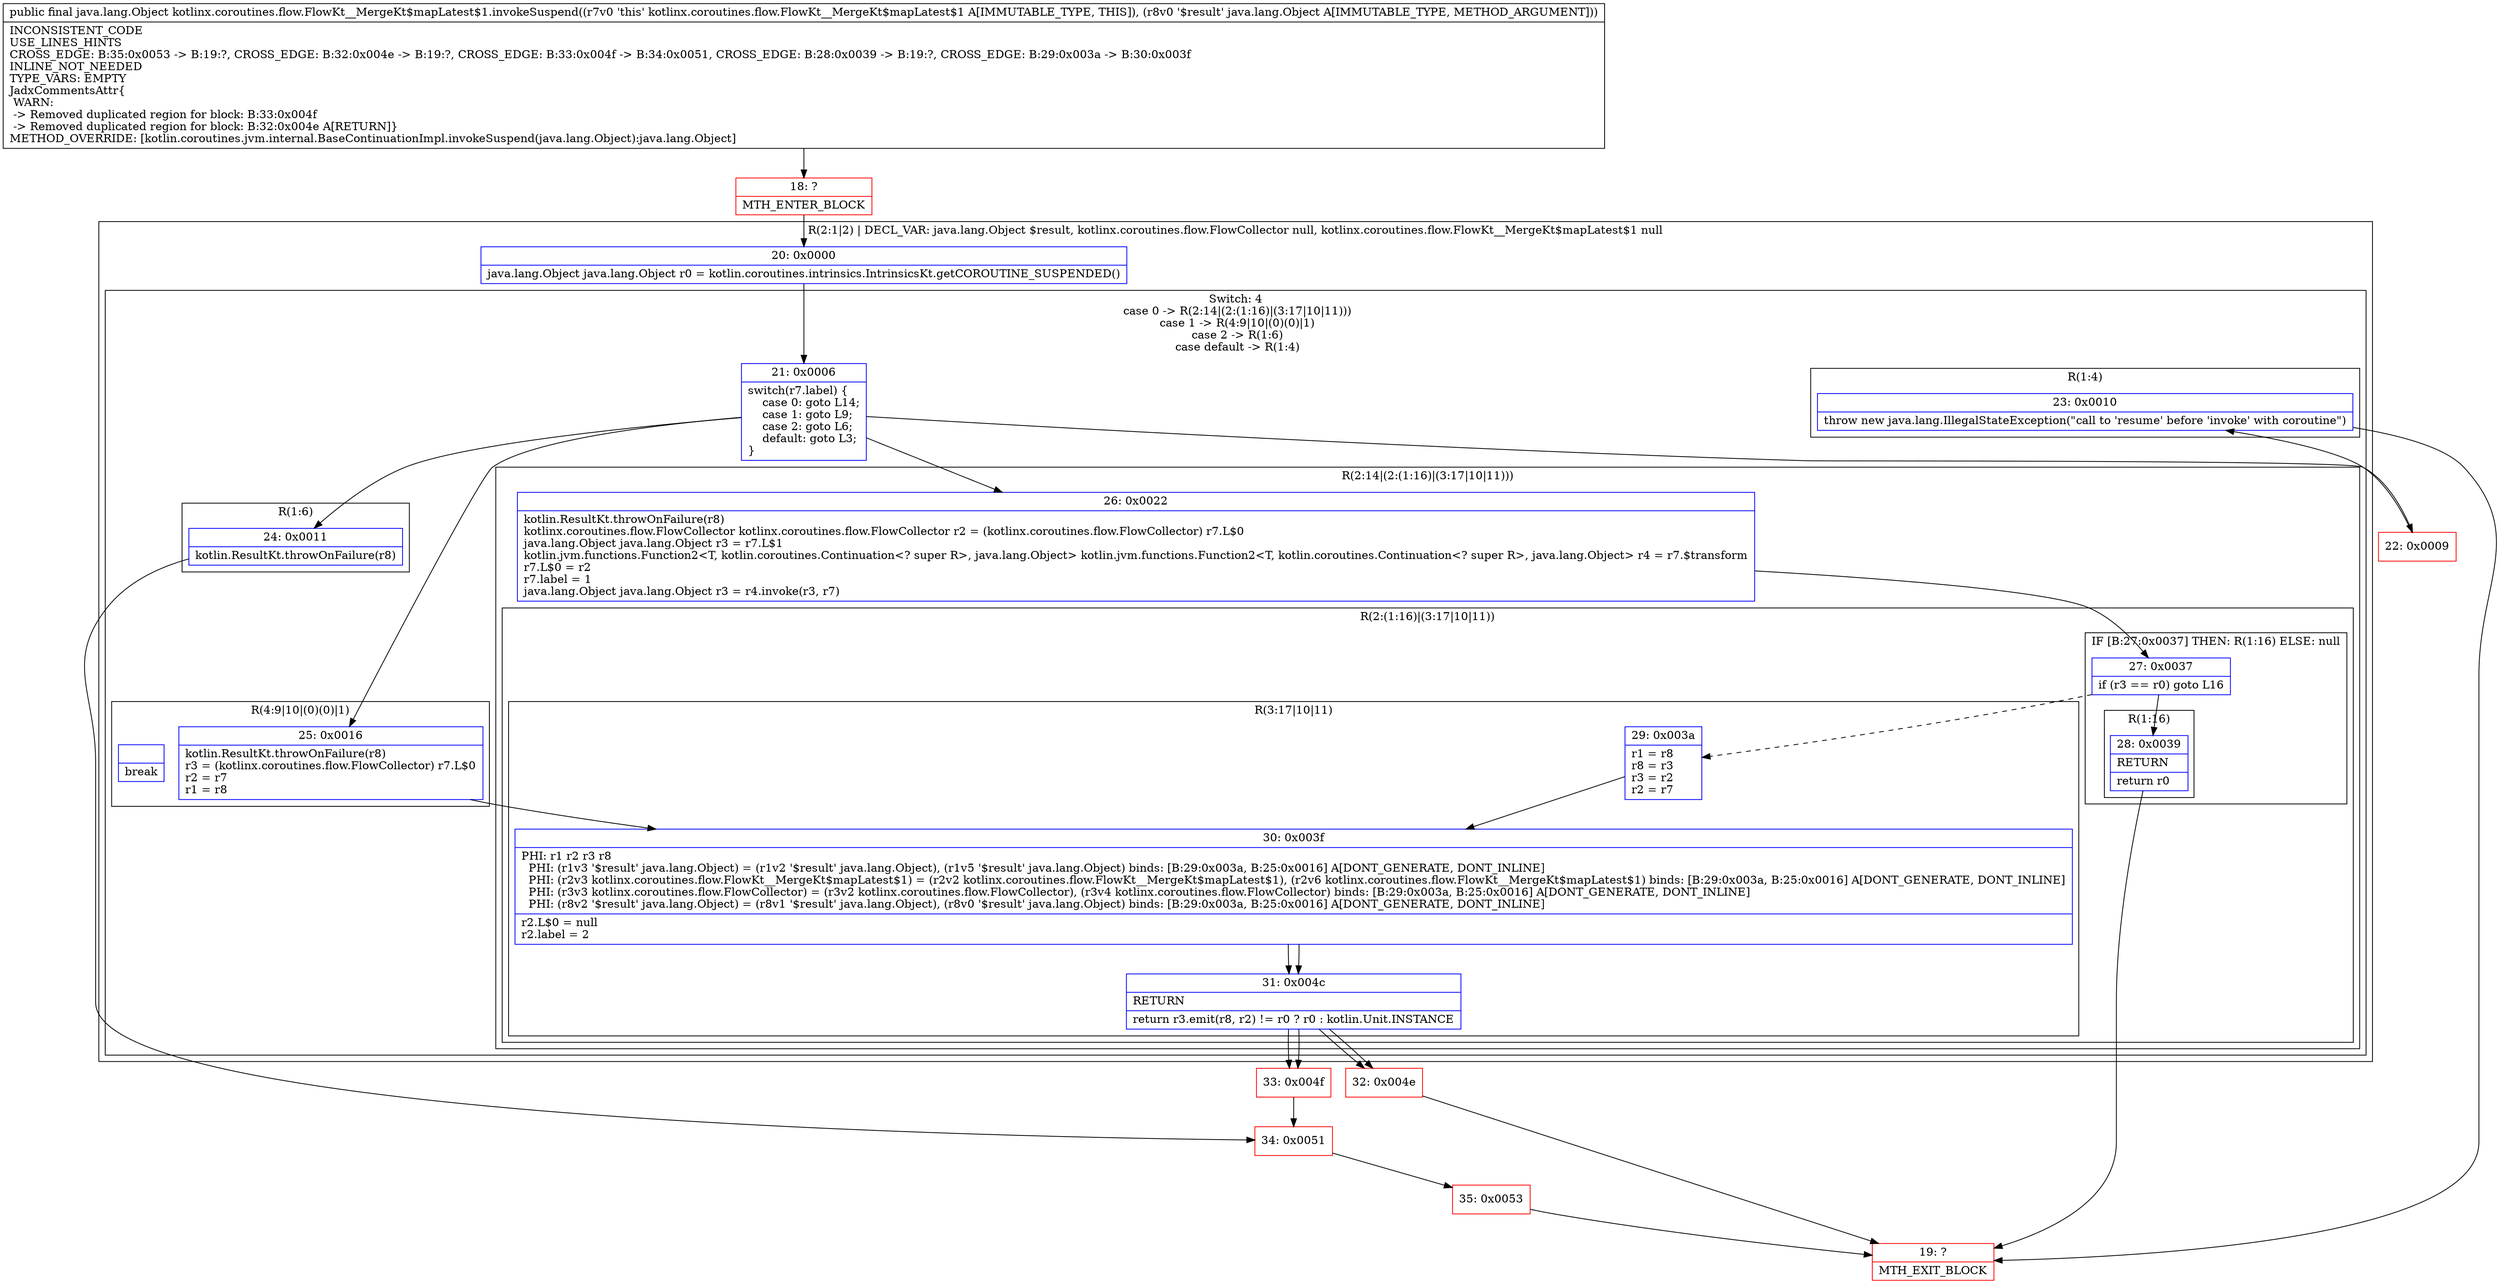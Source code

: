 digraph "CFG forkotlinx.coroutines.flow.FlowKt__MergeKt$mapLatest$1.invokeSuspend(Ljava\/lang\/Object;)Ljava\/lang\/Object;" {
subgraph cluster_Region_167696510 {
label = "R(2:1|2) | DECL_VAR: java.lang.Object $result, kotlinx.coroutines.flow.FlowCollector null, kotlinx.coroutines.flow.FlowKt__MergeKt$mapLatest$1 null\l";
node [shape=record,color=blue];
Node_20 [shape=record,label="{20\:\ 0x0000|java.lang.Object java.lang.Object r0 = kotlin.coroutines.intrinsics.IntrinsicsKt.getCOROUTINE_SUSPENDED()\l}"];
subgraph cluster_SwitchRegion_1033776022 {
label = "Switch: 4
 case 0 -> R(2:14|(2:(1:16)|(3:17|10|11)))
 case 1 -> R(4:9|10|(0)(0)|1)
 case 2 -> R(1:6)
 case default -> R(1:4)";
node [shape=record,color=blue];
Node_21 [shape=record,label="{21\:\ 0x0006|switch(r7.label) \{\l    case 0: goto L14;\l    case 1: goto L9;\l    case 2: goto L6;\l    default: goto L3;\l\}\l}"];
subgraph cluster_Region_2059979203 {
label = "R(2:14|(2:(1:16)|(3:17|10|11)))";
node [shape=record,color=blue];
Node_26 [shape=record,label="{26\:\ 0x0022|kotlin.ResultKt.throwOnFailure(r8)\lkotlinx.coroutines.flow.FlowCollector kotlinx.coroutines.flow.FlowCollector r2 = (kotlinx.coroutines.flow.FlowCollector) r7.L$0\ljava.lang.Object java.lang.Object r3 = r7.L$1\lkotlin.jvm.functions.Function2\<T, kotlin.coroutines.Continuation\<? super R\>, java.lang.Object\> kotlin.jvm.functions.Function2\<T, kotlin.coroutines.Continuation\<? super R\>, java.lang.Object\> r4 = r7.$transform\lr7.L$0 = r2\lr7.label = 1\ljava.lang.Object java.lang.Object r3 = r4.invoke(r3, r7)\l}"];
subgraph cluster_Region_1364460484 {
label = "R(2:(1:16)|(3:17|10|11))";
node [shape=record,color=blue];
subgraph cluster_IfRegion_1807939467 {
label = "IF [B:27:0x0037] THEN: R(1:16) ELSE: null";
node [shape=record,color=blue];
Node_27 [shape=record,label="{27\:\ 0x0037|if (r3 == r0) goto L16\l}"];
subgraph cluster_Region_561173328 {
label = "R(1:16)";
node [shape=record,color=blue];
Node_28 [shape=record,label="{28\:\ 0x0039|RETURN\l|return r0\l}"];
}
}
subgraph cluster_Region_2038960713 {
label = "R(3:17|10|11)";
node [shape=record,color=blue];
Node_29 [shape=record,label="{29\:\ 0x003a|r1 = r8\lr8 = r3\lr3 = r2\lr2 = r7\l}"];
Node_30 [shape=record,label="{30\:\ 0x003f|PHI: r1 r2 r3 r8 \l  PHI: (r1v3 '$result' java.lang.Object) = (r1v2 '$result' java.lang.Object), (r1v5 '$result' java.lang.Object) binds: [B:29:0x003a, B:25:0x0016] A[DONT_GENERATE, DONT_INLINE]\l  PHI: (r2v3 kotlinx.coroutines.flow.FlowKt__MergeKt$mapLatest$1) = (r2v2 kotlinx.coroutines.flow.FlowKt__MergeKt$mapLatest$1), (r2v6 kotlinx.coroutines.flow.FlowKt__MergeKt$mapLatest$1) binds: [B:29:0x003a, B:25:0x0016] A[DONT_GENERATE, DONT_INLINE]\l  PHI: (r3v3 kotlinx.coroutines.flow.FlowCollector) = (r3v2 kotlinx.coroutines.flow.FlowCollector), (r3v4 kotlinx.coroutines.flow.FlowCollector) binds: [B:29:0x003a, B:25:0x0016] A[DONT_GENERATE, DONT_INLINE]\l  PHI: (r8v2 '$result' java.lang.Object) = (r8v1 '$result' java.lang.Object), (r8v0 '$result' java.lang.Object) binds: [B:29:0x003a, B:25:0x0016] A[DONT_GENERATE, DONT_INLINE]\l|r2.L$0 = null\lr2.label = 2\l}"];
Node_31 [shape=record,label="{31\:\ 0x004c|RETURN\l|return r3.emit(r8, r2) != r0 ? r0 : kotlin.Unit.INSTANCE\l}"];
}
}
}
subgraph cluster_Region_1301769625 {
label = "R(4:9|10|(0)(0)|1)";
node [shape=record,color=blue];
Node_25 [shape=record,label="{25\:\ 0x0016|kotlin.ResultKt.throwOnFailure(r8)\lr3 = (kotlinx.coroutines.flow.FlowCollector) r7.L$0\lr2 = r7\lr1 = r8\l}"];
Node_30 [shape=record,label="{30\:\ 0x003f|PHI: r1 r2 r3 r8 \l  PHI: (r1v3 '$result' java.lang.Object) = (r1v2 '$result' java.lang.Object), (r1v5 '$result' java.lang.Object) binds: [B:29:0x003a, B:25:0x0016] A[DONT_GENERATE, DONT_INLINE]\l  PHI: (r2v3 kotlinx.coroutines.flow.FlowKt__MergeKt$mapLatest$1) = (r2v2 kotlinx.coroutines.flow.FlowKt__MergeKt$mapLatest$1), (r2v6 kotlinx.coroutines.flow.FlowKt__MergeKt$mapLatest$1) binds: [B:29:0x003a, B:25:0x0016] A[DONT_GENERATE, DONT_INLINE]\l  PHI: (r3v3 kotlinx.coroutines.flow.FlowCollector) = (r3v2 kotlinx.coroutines.flow.FlowCollector), (r3v4 kotlinx.coroutines.flow.FlowCollector) binds: [B:29:0x003a, B:25:0x0016] A[DONT_GENERATE, DONT_INLINE]\l  PHI: (r8v2 '$result' java.lang.Object) = (r8v1 '$result' java.lang.Object), (r8v0 '$result' java.lang.Object) binds: [B:29:0x003a, B:25:0x0016] A[DONT_GENERATE, DONT_INLINE]\l|r2.L$0 = null\lr2.label = 2\l}"];
subgraph cluster_IfRegion_105519150 {
label = "IF [B:31:0x004c] THEN: R(0) ELSE: R(0)";
node [shape=record,color=blue];
Node_31 [shape=record,label="{31\:\ 0x004c|RETURN\l|return r3.emit(r8, r2) != r0 ? r0 : kotlin.Unit.INSTANCE\l}"];
subgraph cluster_Region_1406152059 {
label = "R(0)";
node [shape=record,color=blue];
}
subgraph cluster_Region_1294638111 {
label = "R(0)";
node [shape=record,color=blue];
}
}
Node_InsnContainer_27581623 [shape=record,label="{|break\l}"];
}
subgraph cluster_Region_1881122148 {
label = "R(1:6)";
node [shape=record,color=blue];
Node_24 [shape=record,label="{24\:\ 0x0011|kotlin.ResultKt.throwOnFailure(r8)\l}"];
}
subgraph cluster_Region_586606057 {
label = "R(1:4)";
node [shape=record,color=blue];
Node_23 [shape=record,label="{23\:\ 0x0010|throw new java.lang.IllegalStateException(\"call to 'resume' before 'invoke' with coroutine\")\l}"];
}
}
}
Node_18 [shape=record,color=red,label="{18\:\ ?|MTH_ENTER_BLOCK\l}"];
Node_22 [shape=record,color=red,label="{22\:\ 0x0009}"];
Node_19 [shape=record,color=red,label="{19\:\ ?|MTH_EXIT_BLOCK\l}"];
Node_34 [shape=record,color=red,label="{34\:\ 0x0051}"];
Node_35 [shape=record,color=red,label="{35\:\ 0x0053}"];
Node_32 [shape=record,color=red,label="{32\:\ 0x004e}"];
Node_33 [shape=record,color=red,label="{33\:\ 0x004f}"];
MethodNode[shape=record,label="{public final java.lang.Object kotlinx.coroutines.flow.FlowKt__MergeKt$mapLatest$1.invokeSuspend((r7v0 'this' kotlinx.coroutines.flow.FlowKt__MergeKt$mapLatest$1 A[IMMUTABLE_TYPE, THIS]), (r8v0 '$result' java.lang.Object A[IMMUTABLE_TYPE, METHOD_ARGUMENT]))  | INCONSISTENT_CODE\lUSE_LINES_HINTS\lCROSS_EDGE: B:35:0x0053 \-\> B:19:?, CROSS_EDGE: B:32:0x004e \-\> B:19:?, CROSS_EDGE: B:33:0x004f \-\> B:34:0x0051, CROSS_EDGE: B:28:0x0039 \-\> B:19:?, CROSS_EDGE: B:29:0x003a \-\> B:30:0x003f\lINLINE_NOT_NEEDED\lTYPE_VARS: EMPTY\lJadxCommentsAttr\{\l WARN: \l \-\> Removed duplicated region for block: B:33:0x004f \l \-\> Removed duplicated region for block: B:32:0x004e A[RETURN]\}\lMETHOD_OVERRIDE: [kotlin.coroutines.jvm.internal.BaseContinuationImpl.invokeSuspend(java.lang.Object):java.lang.Object]\l}"];
MethodNode -> Node_18;Node_20 -> Node_21;
Node_21 -> Node_22;
Node_21 -> Node_24;
Node_21 -> Node_25;
Node_21 -> Node_26;
Node_26 -> Node_27;
Node_27 -> Node_28;
Node_27 -> Node_29[style=dashed];
Node_28 -> Node_19;
Node_29 -> Node_30;
Node_30 -> Node_31;
Node_31 -> Node_32;
Node_31 -> Node_33;
Node_25 -> Node_30;
Node_30 -> Node_31;
Node_31 -> Node_32;
Node_31 -> Node_33;
Node_24 -> Node_34;
Node_23 -> Node_19;
Node_18 -> Node_20;
Node_22 -> Node_23;
Node_34 -> Node_35;
Node_35 -> Node_19;
Node_32 -> Node_19;
Node_33 -> Node_34;
}

